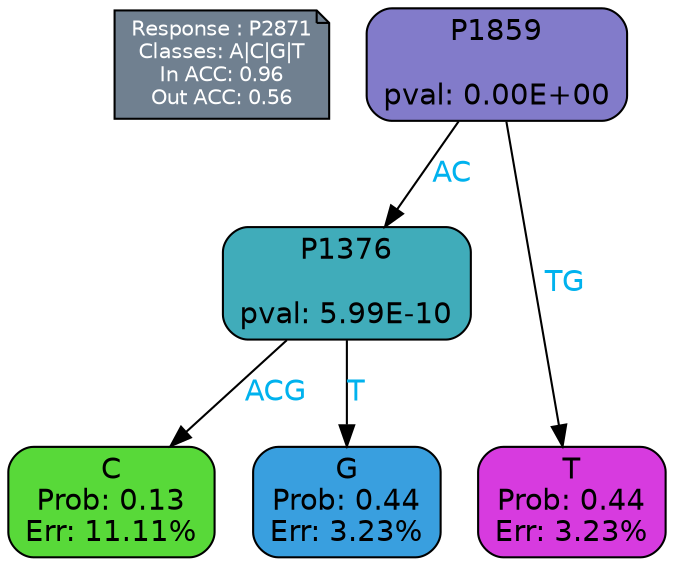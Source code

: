 digraph Tree {
node [shape=box, style="filled, rounded", color="black", fontname=helvetica] ;
graph [ranksep=equally, splines=polylines, bgcolor=transparent, dpi=600] ;
edge [fontname=helvetica] ;
LEGEND [label="Response : P2871
Classes: A|C|G|T
In ACC: 0.96
Out ACC: 0.56
",shape=note,align=left,style=filled,fillcolor="slategray",fontcolor="white",fontsize=10];1 [label="P1859

pval: 0.00E+00", fillcolor="#827bca"] ;
2 [label="P1376

pval: 5.99E-10", fillcolor="#40acba"] ;
3 [label="C
Prob: 0.13
Err: 11.11%", fillcolor="#58d939"] ;
4 [label="G
Prob: 0.44
Err: 3.23%", fillcolor="#399fdf"] ;
5 [label="T
Prob: 0.44
Err: 3.23%", fillcolor="#d73bdf"] ;
1 -> 2 [label="AC",fontcolor=deepskyblue2] ;
1 -> 5 [label="TG",fontcolor=deepskyblue2] ;
2 -> 3 [label="ACG",fontcolor=deepskyblue2] ;
2 -> 4 [label="T",fontcolor=deepskyblue2] ;
{rank = same; 3;4;5;}{rank = same; LEGEND;1;}}